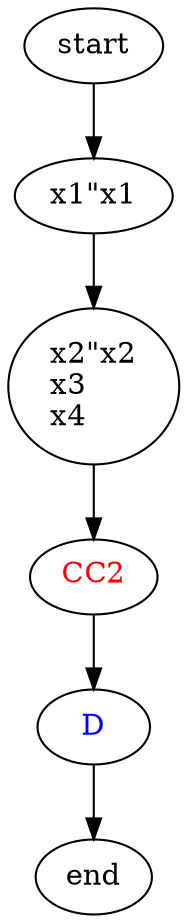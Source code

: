 digraph {
start;
a[label="x1\"x1"]
b[label="x2\"x2\lx3\lx4\l"]
c[label=<<FONT color="red">C</FONT><FONT color="red">C2</FONT>>]
d[label=<<FONT color="blue">D</FONT>>]

start->a->b->c->d;
d->end;
end;
}